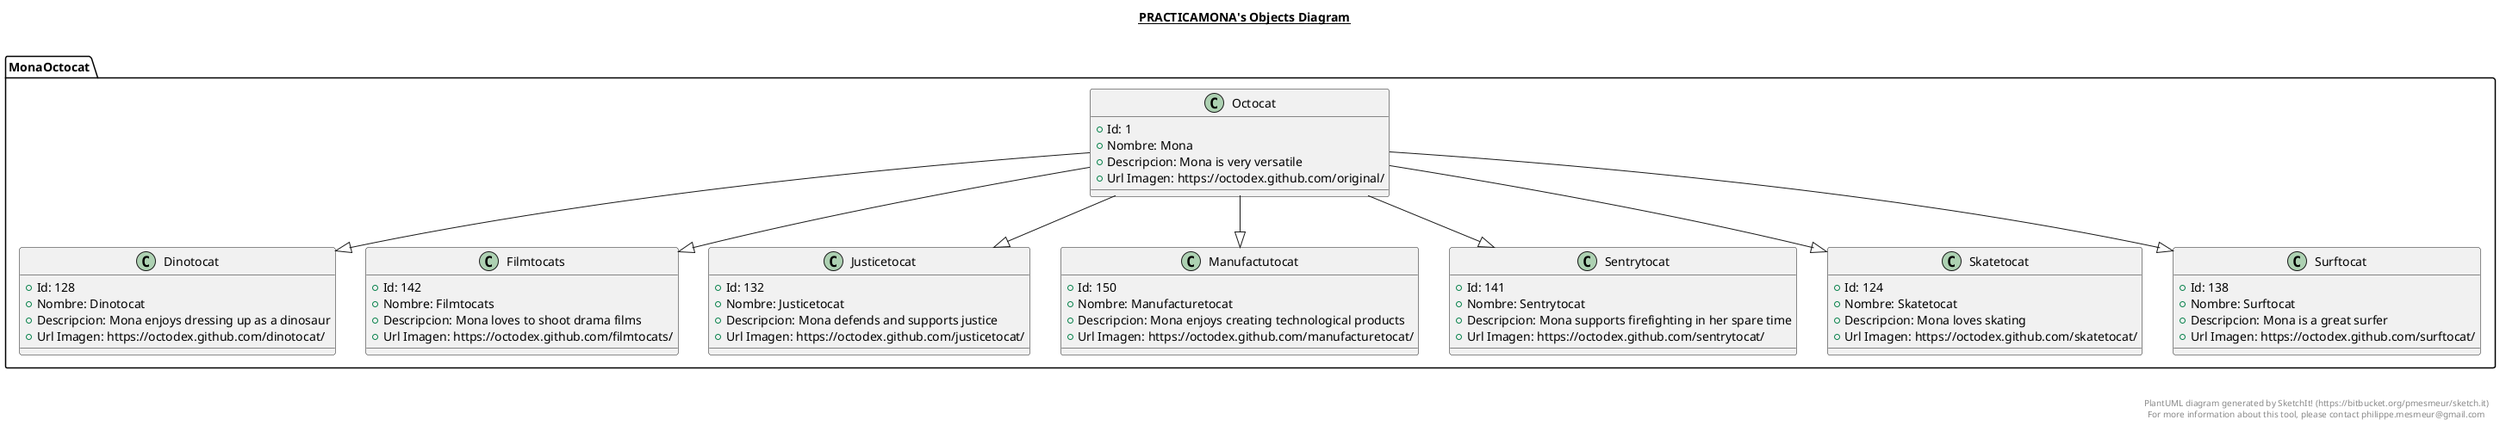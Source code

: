 @startuml

title __PRACTICAMONA's Objects Diagram__\n

  namespace MonaOctocat {
    class MonaOctocat.Dinotocat {
        +Id: 128
        +Nombre: Dinotocat
        +Descripcion: Mona enjoys dressing up as a dinosaur
        +Url Imagen: https://octodex.github.com/dinotocat/
    }
  }

  namespace MonaOctocat {
    class MonaOctocat.Filmtocats {
        +Id: 142
        +Nombre: Filmtocats
        +Descripcion: Mona loves to shoot drama films
        +Url Imagen: https://octodex.github.com/filmtocats/
    }
  }

  namespace MonaOctocat {
    class MonaOctocat.Justicetocat {
        +Id: 132
        +Nombre: Justicetocat
        +Descripcion: Mona defends and supports justice
        +Url Imagen: https://octodex.github.com/justicetocat/
    }
  }

  namespace MonaOctocat {
    class MonaOctocat.Manufactutocat {
        +Id: 150
        +Nombre: Manufacturetocat
        +Descripcion: Mona enjoys creating technological products
        +Url Imagen: https://octodex.github.com/manufacturetocat/
    }
  }

  namespace MonaOctocat {
    class MonaOctocat.Octocat {
        +Id: 1
        +Nombre: Mona
        +Descripcion: Mona is very versatile
        +Url Imagen: https://octodex.github.com/original/
    }
  }

  namespace MonaOctocat {
    class MonaOctocat.Sentrytocat {
        +Id: 141
        +Nombre: Sentrytocat
        +Descripcion: Mona supports firefighting in her spare time
        +Url Imagen: https://octodex.github.com/sentrytocat/
    }
  }

  namespace MonaOctocat {
    class MonaOctocat.Skatetocat {
        +Id: 124
        +Nombre: Skatetocat
        +Descripcion: Mona loves skating
        +Url Imagen: https://octodex.github.com/skatetocat/
    }
  }

  namespace MonaOctocat {
    class MonaOctocat.Surftocat {
        +Id: 138
        +Nombre: Surftocat
        +Descripcion: Mona is a great surfer
        +Url Imagen: https://octodex.github.com/surftocat/
    }
  }

  MonaOctocat.Octocat  -down-|> MonaOctocat.Dinotocat
 MonaOctocat.Octocat  -down-|> MonaOctocat.Filmtocats
  MonaOctocat.Octocat -down-|> MonaOctocat.Justicetocat
  MonaOctocat.Octocat -down-|> MonaOctocat.Manufactutocat
  MonaOctocat.Octocat -down-|> MonaOctocat.Sentrytocat
  MonaOctocat.Octocat -down-|> MonaOctocat.Skatetocat
  MonaOctocat.Octocat -down-|> MonaOctocat.Surftocat


right footer


PlantUML diagram generated by SketchIt! (https://bitbucket.org/pmesmeur/sketch.it)
For more information about this tool, please contact philippe.mesmeur@gmail.com
endfooter

@enduml
